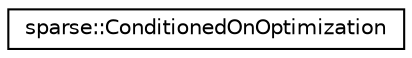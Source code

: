 digraph "Graphical Class Hierarchy"
{
 // LATEX_PDF_SIZE
  edge [fontname="Helvetica",fontsize="10",labelfontname="Helvetica",labelfontsize="10"];
  node [fontname="Helvetica",fontsize="10",shape=record];
  rankdir="LR";
  Node0 [label="sparse::ConditionedOnOptimization",height=0.2,width=0.4,color="black", fillcolor="white", style="filled",URL="$structsparse_1_1ConditionedOnOptimization.html",tooltip=" "];
}
